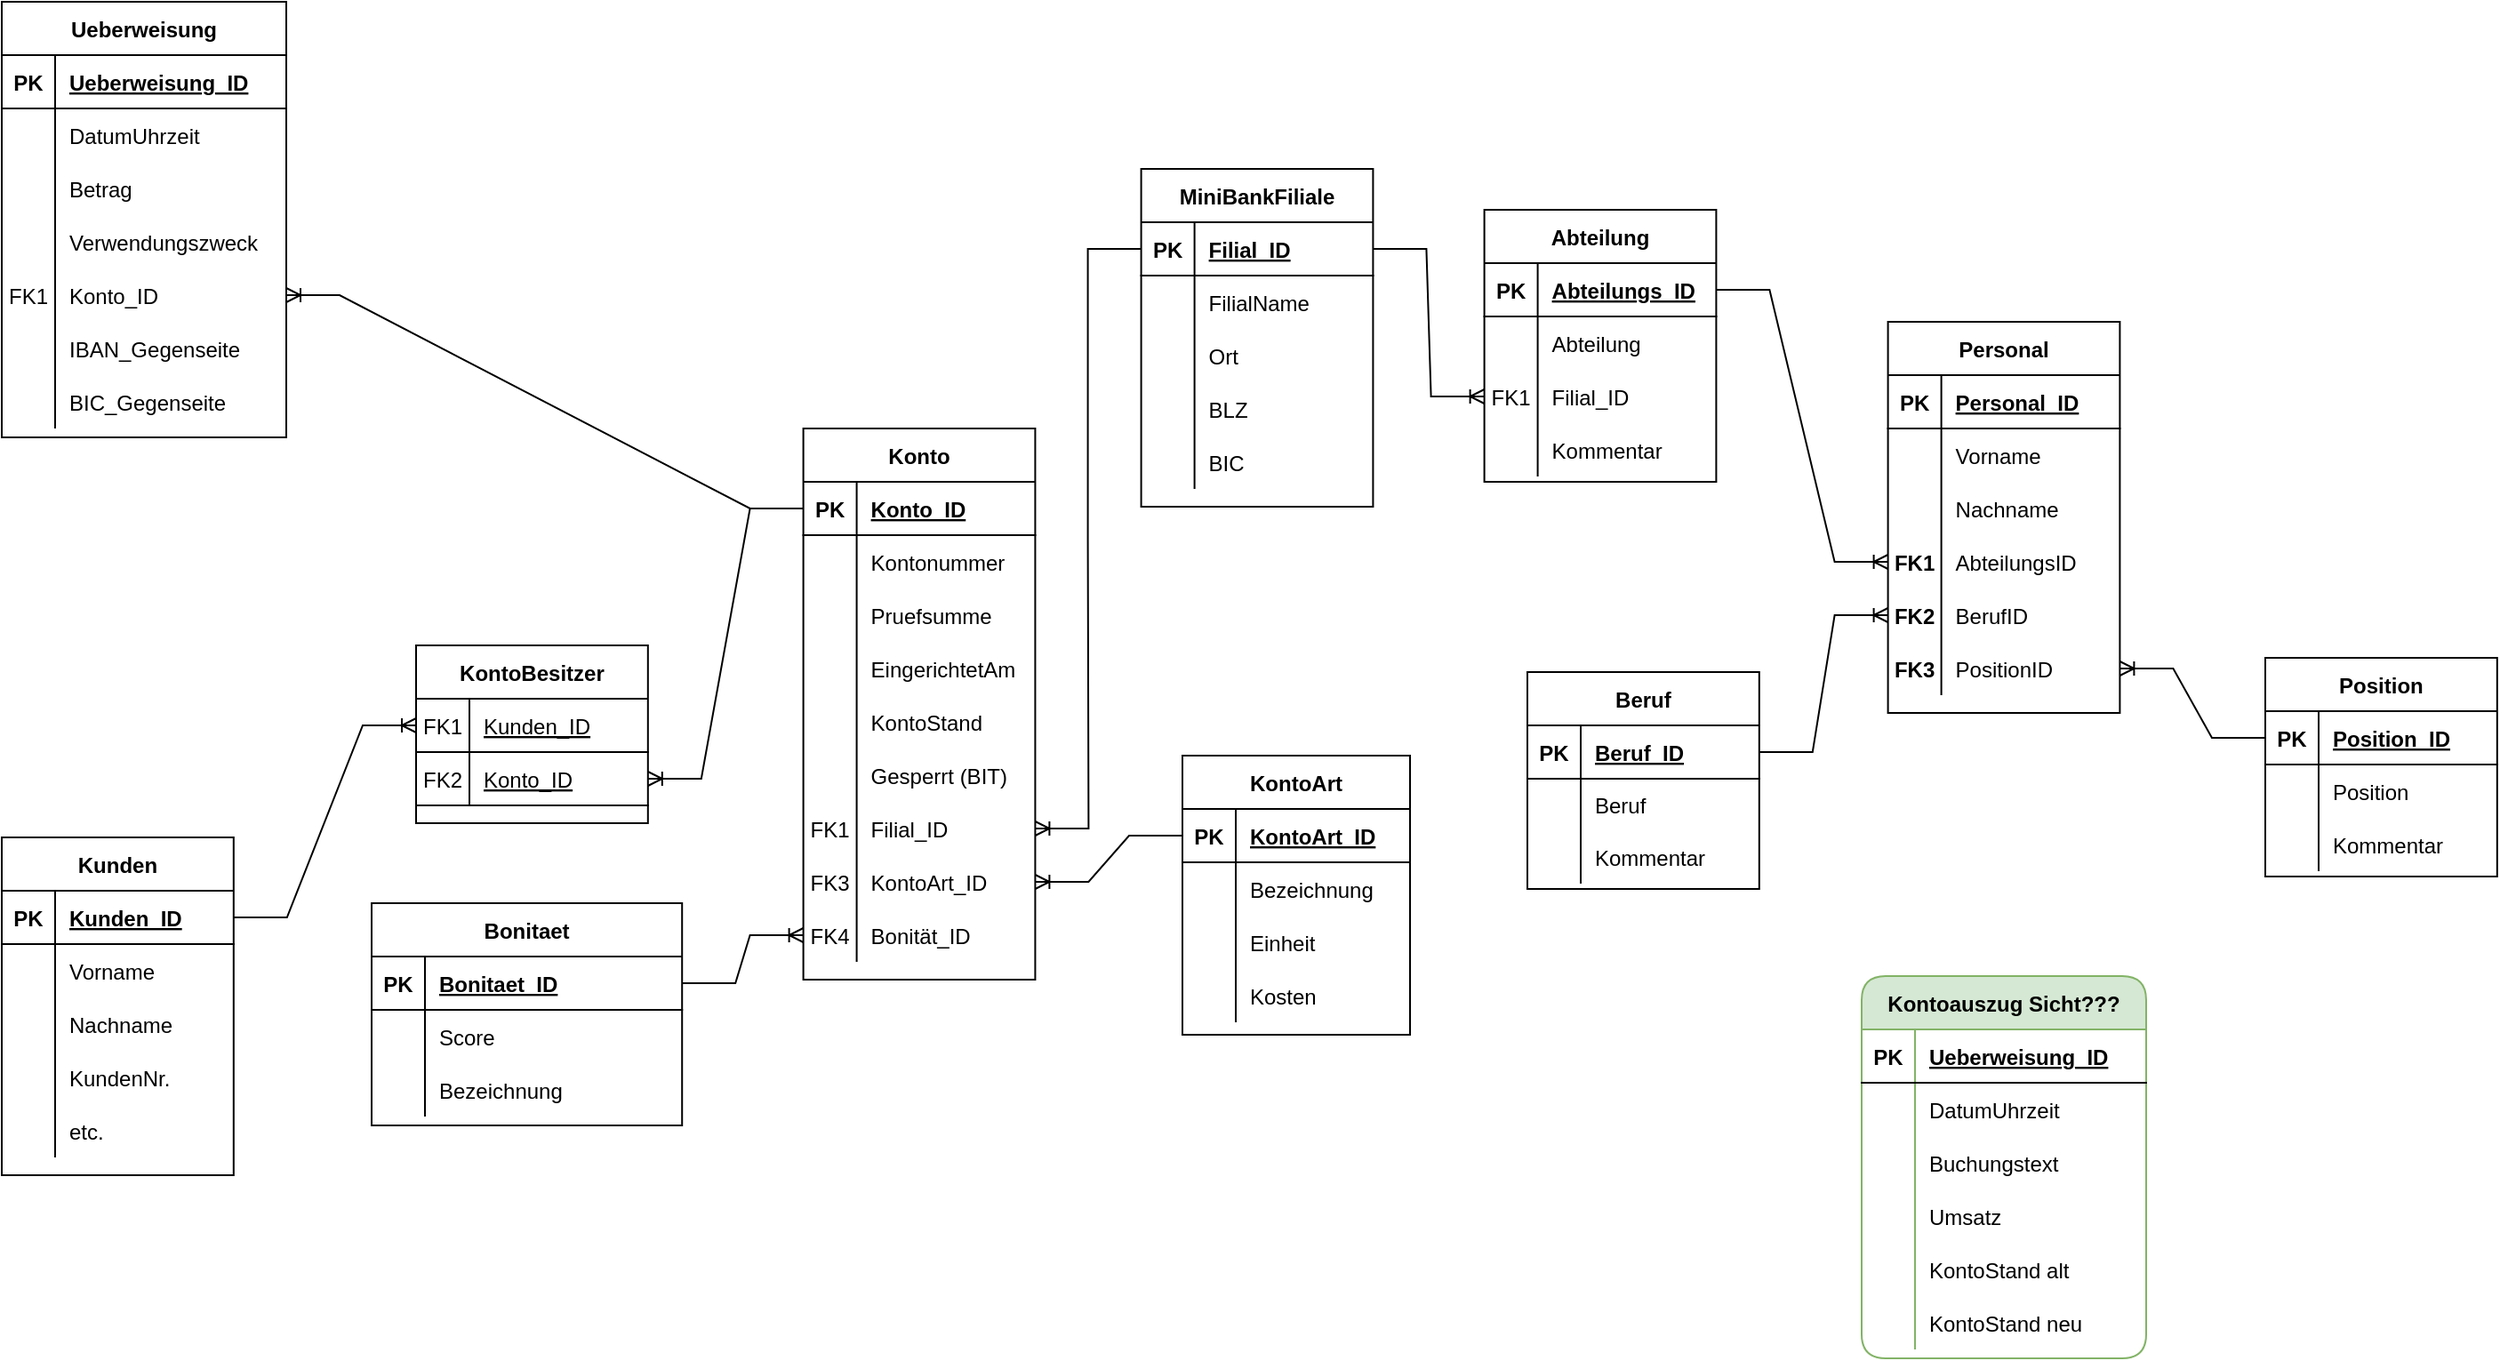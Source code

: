 <mxfile version="20.2.7" type="device"><diagram id="pMFjo7L2ZKkzLn72D7JJ" name="Seite-1"><mxGraphModel dx="1422" dy="872" grid="0" gridSize="10" guides="1" tooltips="1" connect="1" arrows="1" fold="1" page="1" pageScale="1" pageWidth="1654" pageHeight="1169" math="0" shadow="0"><root><mxCell id="0"/><mxCell id="1" parent="0"/><mxCell id="dFlG5qGu6deLvfzYreRb-16" value="Personal" style="shape=table;startSize=30;container=1;collapsible=1;childLayout=tableLayout;fixedRows=1;rowLines=0;fontStyle=1;align=center;resizeLast=1;" parent="1" vertex="1"><mxGeometry x="1084.8" y="201" width="130.405" height="220" as="geometry"/></mxCell><mxCell id="dFlG5qGu6deLvfzYreRb-17" value="" style="shape=tableRow;horizontal=0;startSize=0;swimlaneHead=0;swimlaneBody=0;fillColor=none;collapsible=0;dropTarget=0;points=[[0,0.5],[1,0.5]];portConstraint=eastwest;top=0;left=0;right=0;bottom=1;" parent="dFlG5qGu6deLvfzYreRb-16" vertex="1"><mxGeometry y="30" width="130.405" height="30" as="geometry"/></mxCell><mxCell id="dFlG5qGu6deLvfzYreRb-18" value="PK" style="shape=partialRectangle;connectable=0;fillColor=none;top=0;left=0;bottom=0;right=0;fontStyle=1;overflow=hidden;" parent="dFlG5qGu6deLvfzYreRb-17" vertex="1"><mxGeometry width="30" height="30" as="geometry"><mxRectangle width="30" height="30" as="alternateBounds"/></mxGeometry></mxCell><mxCell id="dFlG5qGu6deLvfzYreRb-19" value="Personal_ID" style="shape=partialRectangle;connectable=0;fillColor=none;top=0;left=0;bottom=0;right=0;align=left;spacingLeft=6;fontStyle=5;overflow=hidden;" parent="dFlG5qGu6deLvfzYreRb-17" vertex="1"><mxGeometry x="30" width="100.405" height="30" as="geometry"><mxRectangle width="100.405" height="30" as="alternateBounds"/></mxGeometry></mxCell><mxCell id="dFlG5qGu6deLvfzYreRb-20" value="" style="shape=tableRow;horizontal=0;startSize=0;swimlaneHead=0;swimlaneBody=0;fillColor=none;collapsible=0;dropTarget=0;points=[[0,0.5],[1,0.5]];portConstraint=eastwest;top=0;left=0;right=0;bottom=0;" parent="dFlG5qGu6deLvfzYreRb-16" vertex="1"><mxGeometry y="60" width="130.405" height="30" as="geometry"/></mxCell><mxCell id="dFlG5qGu6deLvfzYreRb-21" value="" style="shape=partialRectangle;connectable=0;fillColor=none;top=0;left=0;bottom=0;right=0;editable=1;overflow=hidden;" parent="dFlG5qGu6deLvfzYreRb-20" vertex="1"><mxGeometry width="30" height="30" as="geometry"><mxRectangle width="30" height="30" as="alternateBounds"/></mxGeometry></mxCell><mxCell id="dFlG5qGu6deLvfzYreRb-22" value="Vorname" style="shape=partialRectangle;connectable=0;fillColor=none;top=0;left=0;bottom=0;right=0;align=left;spacingLeft=6;overflow=hidden;" parent="dFlG5qGu6deLvfzYreRb-20" vertex="1"><mxGeometry x="30" width="100.405" height="30" as="geometry"><mxRectangle width="100.405" height="30" as="alternateBounds"/></mxGeometry></mxCell><mxCell id="dFlG5qGu6deLvfzYreRb-23" value="" style="shape=tableRow;horizontal=0;startSize=0;swimlaneHead=0;swimlaneBody=0;fillColor=none;collapsible=0;dropTarget=0;points=[[0,0.5],[1,0.5]];portConstraint=eastwest;top=0;left=0;right=0;bottom=0;" parent="dFlG5qGu6deLvfzYreRb-16" vertex="1"><mxGeometry y="90" width="130.405" height="30" as="geometry"/></mxCell><mxCell id="dFlG5qGu6deLvfzYreRb-24" value="" style="shape=partialRectangle;connectable=0;fillColor=none;top=0;left=0;bottom=0;right=0;editable=1;overflow=hidden;" parent="dFlG5qGu6deLvfzYreRb-23" vertex="1"><mxGeometry width="30" height="30" as="geometry"><mxRectangle width="30" height="30" as="alternateBounds"/></mxGeometry></mxCell><mxCell id="dFlG5qGu6deLvfzYreRb-25" value="Nachname" style="shape=partialRectangle;connectable=0;fillColor=none;top=0;left=0;bottom=0;right=0;align=left;spacingLeft=6;overflow=hidden;" parent="dFlG5qGu6deLvfzYreRb-23" vertex="1"><mxGeometry x="30" width="100.405" height="30" as="geometry"><mxRectangle width="100.405" height="30" as="alternateBounds"/></mxGeometry></mxCell><mxCell id="dFlG5qGu6deLvfzYreRb-26" value="" style="shape=tableRow;horizontal=0;startSize=0;swimlaneHead=0;swimlaneBody=0;fillColor=none;collapsible=0;dropTarget=0;points=[[0,0.5],[1,0.5]];portConstraint=eastwest;top=0;left=0;right=0;bottom=0;" parent="dFlG5qGu6deLvfzYreRb-16" vertex="1"><mxGeometry y="120" width="130.405" height="30" as="geometry"/></mxCell><mxCell id="dFlG5qGu6deLvfzYreRb-27" value="FK1" style="shape=partialRectangle;connectable=0;fillColor=none;top=0;left=0;bottom=0;right=0;editable=1;overflow=hidden;fontStyle=1" parent="dFlG5qGu6deLvfzYreRb-26" vertex="1"><mxGeometry width="30" height="30" as="geometry"><mxRectangle width="30" height="30" as="alternateBounds"/></mxGeometry></mxCell><mxCell id="dFlG5qGu6deLvfzYreRb-28" value="AbteilungsID" style="shape=partialRectangle;connectable=0;fillColor=none;top=0;left=0;bottom=0;right=0;align=left;spacingLeft=6;overflow=hidden;fontStyle=0" parent="dFlG5qGu6deLvfzYreRb-26" vertex="1"><mxGeometry x="30" width="100.405" height="30" as="geometry"><mxRectangle width="100.405" height="30" as="alternateBounds"/></mxGeometry></mxCell><mxCell id="HMp89QLmohQ_4mri2ahc-3" value="" style="shape=tableRow;horizontal=0;startSize=0;swimlaneHead=0;swimlaneBody=0;fillColor=none;collapsible=0;dropTarget=0;points=[[0,0.5],[1,0.5]];portConstraint=eastwest;top=0;left=0;right=0;bottom=0;" parent="dFlG5qGu6deLvfzYreRb-16" vertex="1"><mxGeometry y="150" width="130.405" height="30" as="geometry"/></mxCell><mxCell id="HMp89QLmohQ_4mri2ahc-4" value="FK2" style="shape=partialRectangle;connectable=0;fillColor=none;top=0;left=0;bottom=0;right=0;editable=1;overflow=hidden;fontStyle=1" parent="HMp89QLmohQ_4mri2ahc-3" vertex="1"><mxGeometry width="30" height="30" as="geometry"><mxRectangle width="30" height="30" as="alternateBounds"/></mxGeometry></mxCell><mxCell id="HMp89QLmohQ_4mri2ahc-5" value="BerufID" style="shape=partialRectangle;connectable=0;fillColor=none;top=0;left=0;bottom=0;right=0;align=left;spacingLeft=6;overflow=hidden;fontStyle=0" parent="HMp89QLmohQ_4mri2ahc-3" vertex="1"><mxGeometry x="30" width="100.405" height="30" as="geometry"><mxRectangle width="100.405" height="30" as="alternateBounds"/></mxGeometry></mxCell><mxCell id="HMp89QLmohQ_4mri2ahc-6" value="" style="shape=tableRow;horizontal=0;startSize=0;swimlaneHead=0;swimlaneBody=0;fillColor=none;collapsible=0;dropTarget=0;points=[[0,0.5],[1,0.5]];portConstraint=eastwest;top=0;left=0;right=0;bottom=0;" parent="dFlG5qGu6deLvfzYreRb-16" vertex="1"><mxGeometry y="180" width="130.405" height="30" as="geometry"/></mxCell><mxCell id="HMp89QLmohQ_4mri2ahc-7" value="FK3" style="shape=partialRectangle;connectable=0;fillColor=none;top=0;left=0;bottom=0;right=0;editable=1;overflow=hidden;fontStyle=1" parent="HMp89QLmohQ_4mri2ahc-6" vertex="1"><mxGeometry width="30" height="30" as="geometry"><mxRectangle width="30" height="30" as="alternateBounds"/></mxGeometry></mxCell><mxCell id="HMp89QLmohQ_4mri2ahc-8" value="PositionID" style="shape=partialRectangle;connectable=0;fillColor=none;top=0;left=0;bottom=0;right=0;align=left;spacingLeft=6;overflow=hidden;fontStyle=0" parent="HMp89QLmohQ_4mri2ahc-6" vertex="1"><mxGeometry x="30" width="100.405" height="30" as="geometry"><mxRectangle width="100.405" height="30" as="alternateBounds"/></mxGeometry></mxCell><mxCell id="HMp89QLmohQ_4mri2ahc-9" value="Abteilung" style="shape=table;startSize=30;container=1;collapsible=1;childLayout=tableLayout;fixedRows=1;rowLines=0;fontStyle=1;align=center;resizeLast=1;" parent="1" vertex="1"><mxGeometry x="857.8" y="138" width="130.4" height="153" as="geometry"/></mxCell><mxCell id="HMp89QLmohQ_4mri2ahc-10" value="" style="shape=tableRow;horizontal=0;startSize=0;swimlaneHead=0;swimlaneBody=0;fillColor=none;collapsible=0;dropTarget=0;points=[[0,0.5],[1,0.5]];portConstraint=eastwest;top=0;left=0;right=0;bottom=1;" parent="HMp89QLmohQ_4mri2ahc-9" vertex="1"><mxGeometry y="30" width="130.4" height="30" as="geometry"/></mxCell><mxCell id="HMp89QLmohQ_4mri2ahc-11" value="PK" style="shape=partialRectangle;connectable=0;fillColor=none;top=0;left=0;bottom=0;right=0;fontStyle=1;overflow=hidden;" parent="HMp89QLmohQ_4mri2ahc-10" vertex="1"><mxGeometry width="30" height="30" as="geometry"><mxRectangle width="30" height="30" as="alternateBounds"/></mxGeometry></mxCell><mxCell id="HMp89QLmohQ_4mri2ahc-12" value="Abteilungs_ID" style="shape=partialRectangle;connectable=0;fillColor=none;top=0;left=0;bottom=0;right=0;align=left;spacingLeft=6;fontStyle=5;overflow=hidden;" parent="HMp89QLmohQ_4mri2ahc-10" vertex="1"><mxGeometry x="30" width="100.4" height="30" as="geometry"><mxRectangle width="100.4" height="30" as="alternateBounds"/></mxGeometry></mxCell><mxCell id="HMp89QLmohQ_4mri2ahc-13" value="" style="shape=tableRow;horizontal=0;startSize=0;swimlaneHead=0;swimlaneBody=0;fillColor=none;collapsible=0;dropTarget=0;points=[[0,0.5],[1,0.5]];portConstraint=eastwest;top=0;left=0;right=0;bottom=0;" parent="HMp89QLmohQ_4mri2ahc-9" vertex="1"><mxGeometry y="60" width="130.4" height="30" as="geometry"/></mxCell><mxCell id="HMp89QLmohQ_4mri2ahc-14" value="" style="shape=partialRectangle;connectable=0;fillColor=none;top=0;left=0;bottom=0;right=0;editable=1;overflow=hidden;" parent="HMp89QLmohQ_4mri2ahc-13" vertex="1"><mxGeometry width="30" height="30" as="geometry"><mxRectangle width="30" height="30" as="alternateBounds"/></mxGeometry></mxCell><mxCell id="HMp89QLmohQ_4mri2ahc-15" value="Abteilung" style="shape=partialRectangle;connectable=0;fillColor=none;top=0;left=0;bottom=0;right=0;align=left;spacingLeft=6;overflow=hidden;" parent="HMp89QLmohQ_4mri2ahc-13" vertex="1"><mxGeometry x="30" width="100.4" height="30" as="geometry"><mxRectangle width="100.4" height="30" as="alternateBounds"/></mxGeometry></mxCell><mxCell id="eiwXFYnOF-azAcfKTh1u-1" value="" style="shape=tableRow;horizontal=0;startSize=0;swimlaneHead=0;swimlaneBody=0;fillColor=none;collapsible=0;dropTarget=0;points=[[0,0.5],[1,0.5]];portConstraint=eastwest;top=0;left=0;right=0;bottom=0;" parent="HMp89QLmohQ_4mri2ahc-9" vertex="1"><mxGeometry y="90" width="130.4" height="30" as="geometry"/></mxCell><mxCell id="eiwXFYnOF-azAcfKTh1u-2" value="FK1" style="shape=partialRectangle;connectable=0;fillColor=none;top=0;left=0;bottom=0;right=0;editable=1;overflow=hidden;" parent="eiwXFYnOF-azAcfKTh1u-1" vertex="1"><mxGeometry width="30" height="30" as="geometry"><mxRectangle width="30" height="30" as="alternateBounds"/></mxGeometry></mxCell><mxCell id="eiwXFYnOF-azAcfKTh1u-3" value="Filial_ID" style="shape=partialRectangle;connectable=0;fillColor=none;top=0;left=0;bottom=0;right=0;align=left;spacingLeft=6;overflow=hidden;" parent="eiwXFYnOF-azAcfKTh1u-1" vertex="1"><mxGeometry x="30" width="100.4" height="30" as="geometry"><mxRectangle width="100.4" height="30" as="alternateBounds"/></mxGeometry></mxCell><mxCell id="HMp89QLmohQ_4mri2ahc-16" value="" style="shape=tableRow;horizontal=0;startSize=0;swimlaneHead=0;swimlaneBody=0;fillColor=none;collapsible=0;dropTarget=0;points=[[0,0.5],[1,0.5]];portConstraint=eastwest;top=0;left=0;right=0;bottom=0;" parent="HMp89QLmohQ_4mri2ahc-9" vertex="1"><mxGeometry y="120" width="130.4" height="30" as="geometry"/></mxCell><mxCell id="HMp89QLmohQ_4mri2ahc-17" value="" style="shape=partialRectangle;connectable=0;fillColor=none;top=0;left=0;bottom=0;right=0;editable=1;overflow=hidden;" parent="HMp89QLmohQ_4mri2ahc-16" vertex="1"><mxGeometry width="30" height="30" as="geometry"><mxRectangle width="30" height="30" as="alternateBounds"/></mxGeometry></mxCell><mxCell id="HMp89QLmohQ_4mri2ahc-18" value="Kommentar" style="shape=partialRectangle;connectable=0;fillColor=none;top=0;left=0;bottom=0;right=0;align=left;spacingLeft=6;overflow=hidden;" parent="HMp89QLmohQ_4mri2ahc-16" vertex="1"><mxGeometry x="30" width="100.4" height="30" as="geometry"><mxRectangle width="100.4" height="30" as="alternateBounds"/></mxGeometry></mxCell><mxCell id="HMp89QLmohQ_4mri2ahc-35" value="" style="edgeStyle=entityRelationEdgeStyle;fontSize=12;html=1;endArrow=ERoneToMany;rounded=0;" parent="1" source="HMp89QLmohQ_4mri2ahc-10" target="dFlG5qGu6deLvfzYreRb-26" edge="1"><mxGeometry width="100" height="100" relative="1" as="geometry"><mxPoint x="1019" y="140" as="sourcePoint"/><mxPoint x="1150" y="31" as="targetPoint"/></mxGeometry></mxCell><mxCell id="HMp89QLmohQ_4mri2ahc-36" value="Kunden" style="shape=table;startSize=30;container=1;collapsible=1;childLayout=tableLayout;fixedRows=1;rowLines=0;fontStyle=1;align=center;resizeLast=1;" parent="1" vertex="1"><mxGeometry x="24" y="491" width="130.405" height="190" as="geometry"/></mxCell><mxCell id="HMp89QLmohQ_4mri2ahc-37" value="" style="shape=tableRow;horizontal=0;startSize=0;swimlaneHead=0;swimlaneBody=0;fillColor=none;collapsible=0;dropTarget=0;points=[[0,0.5],[1,0.5]];portConstraint=eastwest;top=0;left=0;right=0;bottom=1;" parent="HMp89QLmohQ_4mri2ahc-36" vertex="1"><mxGeometry y="30" width="130.405" height="30" as="geometry"/></mxCell><mxCell id="HMp89QLmohQ_4mri2ahc-38" value="PK" style="shape=partialRectangle;connectable=0;fillColor=none;top=0;left=0;bottom=0;right=0;fontStyle=1;overflow=hidden;" parent="HMp89QLmohQ_4mri2ahc-37" vertex="1"><mxGeometry width="30" height="30" as="geometry"><mxRectangle width="30" height="30" as="alternateBounds"/></mxGeometry></mxCell><mxCell id="HMp89QLmohQ_4mri2ahc-39" value="Kunden_ID" style="shape=partialRectangle;connectable=0;fillColor=none;top=0;left=0;bottom=0;right=0;align=left;spacingLeft=6;fontStyle=5;overflow=hidden;" parent="HMp89QLmohQ_4mri2ahc-37" vertex="1"><mxGeometry x="30" width="100.405" height="30" as="geometry"><mxRectangle width="100.405" height="30" as="alternateBounds"/></mxGeometry></mxCell><mxCell id="HMp89QLmohQ_4mri2ahc-40" value="" style="shape=tableRow;horizontal=0;startSize=0;swimlaneHead=0;swimlaneBody=0;fillColor=none;collapsible=0;dropTarget=0;points=[[0,0.5],[1,0.5]];portConstraint=eastwest;top=0;left=0;right=0;bottom=0;" parent="HMp89QLmohQ_4mri2ahc-36" vertex="1"><mxGeometry y="60" width="130.405" height="30" as="geometry"/></mxCell><mxCell id="HMp89QLmohQ_4mri2ahc-41" value="" style="shape=partialRectangle;connectable=0;fillColor=none;top=0;left=0;bottom=0;right=0;editable=1;overflow=hidden;" parent="HMp89QLmohQ_4mri2ahc-40" vertex="1"><mxGeometry width="30" height="30" as="geometry"><mxRectangle width="30" height="30" as="alternateBounds"/></mxGeometry></mxCell><mxCell id="HMp89QLmohQ_4mri2ahc-42" value="Vorname" style="shape=partialRectangle;connectable=0;fillColor=none;top=0;left=0;bottom=0;right=0;align=left;spacingLeft=6;overflow=hidden;" parent="HMp89QLmohQ_4mri2ahc-40" vertex="1"><mxGeometry x="30" width="100.405" height="30" as="geometry"><mxRectangle width="100.405" height="30" as="alternateBounds"/></mxGeometry></mxCell><mxCell id="HMp89QLmohQ_4mri2ahc-43" value="" style="shape=tableRow;horizontal=0;startSize=0;swimlaneHead=0;swimlaneBody=0;fillColor=none;collapsible=0;dropTarget=0;points=[[0,0.5],[1,0.5]];portConstraint=eastwest;top=0;left=0;right=0;bottom=0;" parent="HMp89QLmohQ_4mri2ahc-36" vertex="1"><mxGeometry y="90" width="130.405" height="30" as="geometry"/></mxCell><mxCell id="HMp89QLmohQ_4mri2ahc-44" value="" style="shape=partialRectangle;connectable=0;fillColor=none;top=0;left=0;bottom=0;right=0;editable=1;overflow=hidden;" parent="HMp89QLmohQ_4mri2ahc-43" vertex="1"><mxGeometry width="30" height="30" as="geometry"><mxRectangle width="30" height="30" as="alternateBounds"/></mxGeometry></mxCell><mxCell id="HMp89QLmohQ_4mri2ahc-45" value="Nachname" style="shape=partialRectangle;connectable=0;fillColor=none;top=0;left=0;bottom=0;right=0;align=left;spacingLeft=6;overflow=hidden;" parent="HMp89QLmohQ_4mri2ahc-43" vertex="1"><mxGeometry x="30" width="100.405" height="30" as="geometry"><mxRectangle width="100.405" height="30" as="alternateBounds"/></mxGeometry></mxCell><mxCell id="96C1tevpwkt46K-oKJAS-1" value="" style="shape=tableRow;horizontal=0;startSize=0;swimlaneHead=0;swimlaneBody=0;fillColor=none;collapsible=0;dropTarget=0;points=[[0,0.5],[1,0.5]];portConstraint=eastwest;top=0;left=0;right=0;bottom=0;" parent="HMp89QLmohQ_4mri2ahc-36" vertex="1"><mxGeometry y="120" width="130.405" height="30" as="geometry"/></mxCell><mxCell id="96C1tevpwkt46K-oKJAS-2" value="" style="shape=partialRectangle;connectable=0;fillColor=none;top=0;left=0;bottom=0;right=0;editable=1;overflow=hidden;" parent="96C1tevpwkt46K-oKJAS-1" vertex="1"><mxGeometry width="30" height="30" as="geometry"><mxRectangle width="30" height="30" as="alternateBounds"/></mxGeometry></mxCell><mxCell id="96C1tevpwkt46K-oKJAS-3" value="KundenNr." style="shape=partialRectangle;connectable=0;fillColor=none;top=0;left=0;bottom=0;right=0;align=left;spacingLeft=6;overflow=hidden;" parent="96C1tevpwkt46K-oKJAS-1" vertex="1"><mxGeometry x="30" width="100.405" height="30" as="geometry"><mxRectangle width="100.405" height="30" as="alternateBounds"/></mxGeometry></mxCell><mxCell id="03CId7DSlMVoW9uaUJv1-9" value="" style="shape=tableRow;horizontal=0;startSize=0;swimlaneHead=0;swimlaneBody=0;fillColor=none;collapsible=0;dropTarget=0;points=[[0,0.5],[1,0.5]];portConstraint=eastwest;top=0;left=0;right=0;bottom=0;" parent="HMp89QLmohQ_4mri2ahc-36" vertex="1"><mxGeometry y="150" width="130.405" height="30" as="geometry"/></mxCell><mxCell id="03CId7DSlMVoW9uaUJv1-10" value="" style="shape=partialRectangle;connectable=0;fillColor=none;top=0;left=0;bottom=0;right=0;editable=1;overflow=hidden;" parent="03CId7DSlMVoW9uaUJv1-9" vertex="1"><mxGeometry width="30" height="30" as="geometry"><mxRectangle width="30" height="30" as="alternateBounds"/></mxGeometry></mxCell><mxCell id="03CId7DSlMVoW9uaUJv1-11" value="etc." style="shape=partialRectangle;connectable=0;fillColor=none;top=0;left=0;bottom=0;right=0;align=left;spacingLeft=6;overflow=hidden;" parent="03CId7DSlMVoW9uaUJv1-9" vertex="1"><mxGeometry x="30" width="100.405" height="30" as="geometry"><mxRectangle width="100.405" height="30" as="alternateBounds"/></mxGeometry></mxCell><mxCell id="HMp89QLmohQ_4mri2ahc-55" value="Konto" style="shape=table;startSize=30;container=1;collapsible=1;childLayout=tableLayout;fixedRows=1;rowLines=0;fontStyle=1;align=center;resizeLast=1;" parent="1" vertex="1"><mxGeometry x="474.8" y="261" width="130.405" height="310" as="geometry"/></mxCell><mxCell id="HMp89QLmohQ_4mri2ahc-56" value="" style="shape=tableRow;horizontal=0;startSize=0;swimlaneHead=0;swimlaneBody=0;fillColor=none;collapsible=0;dropTarget=0;points=[[0,0.5],[1,0.5]];portConstraint=eastwest;top=0;left=0;right=0;bottom=1;" parent="HMp89QLmohQ_4mri2ahc-55" vertex="1"><mxGeometry y="30" width="130.405" height="30" as="geometry"/></mxCell><mxCell id="HMp89QLmohQ_4mri2ahc-57" value="PK" style="shape=partialRectangle;connectable=0;fillColor=none;top=0;left=0;bottom=0;right=0;fontStyle=1;overflow=hidden;" parent="HMp89QLmohQ_4mri2ahc-56" vertex="1"><mxGeometry width="30" height="30" as="geometry"><mxRectangle width="30" height="30" as="alternateBounds"/></mxGeometry></mxCell><mxCell id="HMp89QLmohQ_4mri2ahc-58" value="Konto_ID" style="shape=partialRectangle;connectable=0;fillColor=none;top=0;left=0;bottom=0;right=0;align=left;spacingLeft=6;fontStyle=5;overflow=hidden;" parent="HMp89QLmohQ_4mri2ahc-56" vertex="1"><mxGeometry x="30" width="100.405" height="30" as="geometry"><mxRectangle width="100.405" height="30" as="alternateBounds"/></mxGeometry></mxCell><mxCell id="HMp89QLmohQ_4mri2ahc-59" value="" style="shape=tableRow;horizontal=0;startSize=0;swimlaneHead=0;swimlaneBody=0;fillColor=none;collapsible=0;dropTarget=0;points=[[0,0.5],[1,0.5]];portConstraint=eastwest;top=0;left=0;right=0;bottom=0;" parent="HMp89QLmohQ_4mri2ahc-55" vertex="1"><mxGeometry y="60" width="130.405" height="30" as="geometry"/></mxCell><mxCell id="HMp89QLmohQ_4mri2ahc-60" value="" style="shape=partialRectangle;connectable=0;fillColor=none;top=0;left=0;bottom=0;right=0;editable=1;overflow=hidden;" parent="HMp89QLmohQ_4mri2ahc-59" vertex="1"><mxGeometry width="30" height="30" as="geometry"><mxRectangle width="30" height="30" as="alternateBounds"/></mxGeometry></mxCell><mxCell id="HMp89QLmohQ_4mri2ahc-61" value="Kontonummer" style="shape=partialRectangle;connectable=0;fillColor=none;top=0;left=0;bottom=0;right=0;align=left;spacingLeft=6;overflow=hidden;" parent="HMp89QLmohQ_4mri2ahc-59" vertex="1"><mxGeometry x="30" width="100.405" height="30" as="geometry"><mxRectangle width="100.405" height="30" as="alternateBounds"/></mxGeometry></mxCell><mxCell id="U5FVwnkixnYzwyQwSlVa-1" value="" style="shape=tableRow;horizontal=0;startSize=0;swimlaneHead=0;swimlaneBody=0;fillColor=none;collapsible=0;dropTarget=0;points=[[0,0.5],[1,0.5]];portConstraint=eastwest;top=0;left=0;right=0;bottom=0;" vertex="1" parent="HMp89QLmohQ_4mri2ahc-55"><mxGeometry y="90" width="130.405" height="30" as="geometry"/></mxCell><mxCell id="U5FVwnkixnYzwyQwSlVa-2" value="" style="shape=partialRectangle;connectable=0;fillColor=none;top=0;left=0;bottom=0;right=0;editable=1;overflow=hidden;" vertex="1" parent="U5FVwnkixnYzwyQwSlVa-1"><mxGeometry width="30" height="30" as="geometry"><mxRectangle width="30" height="30" as="alternateBounds"/></mxGeometry></mxCell><mxCell id="U5FVwnkixnYzwyQwSlVa-3" value="Pruefsumme" style="shape=partialRectangle;connectable=0;fillColor=none;top=0;left=0;bottom=0;right=0;align=left;spacingLeft=6;overflow=hidden;" vertex="1" parent="U5FVwnkixnYzwyQwSlVa-1"><mxGeometry x="30" width="100.405" height="30" as="geometry"><mxRectangle width="100.405" height="30" as="alternateBounds"/></mxGeometry></mxCell><mxCell id="HMp89QLmohQ_4mri2ahc-86" value="" style="shape=tableRow;horizontal=0;startSize=0;swimlaneHead=0;swimlaneBody=0;fillColor=none;collapsible=0;dropTarget=0;points=[[0,0.5],[1,0.5]];portConstraint=eastwest;top=0;left=0;right=0;bottom=0;" parent="HMp89QLmohQ_4mri2ahc-55" vertex="1"><mxGeometry y="120" width="130.405" height="30" as="geometry"/></mxCell><mxCell id="HMp89QLmohQ_4mri2ahc-87" value="" style="shape=partialRectangle;connectable=0;fillColor=none;top=0;left=0;bottom=0;right=0;editable=1;overflow=hidden;" parent="HMp89QLmohQ_4mri2ahc-86" vertex="1"><mxGeometry width="30" height="30" as="geometry"><mxRectangle width="30" height="30" as="alternateBounds"/></mxGeometry></mxCell><mxCell id="HMp89QLmohQ_4mri2ahc-88" value="EingerichtetAm" style="shape=partialRectangle;connectable=0;fillColor=none;top=0;left=0;bottom=0;right=0;align=left;spacingLeft=6;overflow=hidden;" parent="HMp89QLmohQ_4mri2ahc-86" vertex="1"><mxGeometry x="30" width="100.405" height="30" as="geometry"><mxRectangle width="100.405" height="30" as="alternateBounds"/></mxGeometry></mxCell><mxCell id="HMp89QLmohQ_4mri2ahc-68" value="" style="shape=tableRow;horizontal=0;startSize=0;swimlaneHead=0;swimlaneBody=0;fillColor=none;collapsible=0;dropTarget=0;points=[[0,0.5],[1,0.5]];portConstraint=eastwest;top=0;left=0;right=0;bottom=0;" parent="HMp89QLmohQ_4mri2ahc-55" vertex="1"><mxGeometry y="150" width="130.405" height="30" as="geometry"/></mxCell><mxCell id="HMp89QLmohQ_4mri2ahc-69" value="" style="shape=partialRectangle;connectable=0;fillColor=none;top=0;left=0;bottom=0;right=0;editable=1;overflow=hidden;" parent="HMp89QLmohQ_4mri2ahc-68" vertex="1"><mxGeometry width="30" height="30" as="geometry"><mxRectangle width="30" height="30" as="alternateBounds"/></mxGeometry></mxCell><mxCell id="HMp89QLmohQ_4mri2ahc-70" value="KontoStand" style="shape=partialRectangle;connectable=0;fillColor=none;top=0;left=0;bottom=0;right=0;align=left;spacingLeft=6;overflow=hidden;" parent="HMp89QLmohQ_4mri2ahc-68" vertex="1"><mxGeometry x="30" width="100.405" height="30" as="geometry"><mxRectangle width="100.405" height="30" as="alternateBounds"/></mxGeometry></mxCell><mxCell id="03CId7DSlMVoW9uaUJv1-30" value="" style="shape=tableRow;horizontal=0;startSize=0;swimlaneHead=0;swimlaneBody=0;fillColor=none;collapsible=0;dropTarget=0;points=[[0,0.5],[1,0.5]];portConstraint=eastwest;top=0;left=0;right=0;bottom=0;" parent="HMp89QLmohQ_4mri2ahc-55" vertex="1"><mxGeometry y="180" width="130.405" height="30" as="geometry"/></mxCell><mxCell id="03CId7DSlMVoW9uaUJv1-31" value="" style="shape=partialRectangle;connectable=0;fillColor=none;top=0;left=0;bottom=0;right=0;editable=1;overflow=hidden;" parent="03CId7DSlMVoW9uaUJv1-30" vertex="1"><mxGeometry width="30" height="30" as="geometry"><mxRectangle width="30" height="30" as="alternateBounds"/></mxGeometry></mxCell><mxCell id="03CId7DSlMVoW9uaUJv1-32" value="Gesperrt (BIT)" style="shape=partialRectangle;connectable=0;fillColor=none;top=0;left=0;bottom=0;right=0;align=left;spacingLeft=6;overflow=hidden;" parent="03CId7DSlMVoW9uaUJv1-30" vertex="1"><mxGeometry x="30" width="100.405" height="30" as="geometry"><mxRectangle width="100.405" height="30" as="alternateBounds"/></mxGeometry></mxCell><mxCell id="HMp89QLmohQ_4mri2ahc-62" value="" style="shape=tableRow;horizontal=0;startSize=0;swimlaneHead=0;swimlaneBody=0;fillColor=none;collapsible=0;dropTarget=0;points=[[0,0.5],[1,0.5]];portConstraint=eastwest;top=0;left=0;right=0;bottom=0;" parent="HMp89QLmohQ_4mri2ahc-55" vertex="1"><mxGeometry y="210" width="130.405" height="30" as="geometry"/></mxCell><mxCell id="HMp89QLmohQ_4mri2ahc-63" value="FK1" style="shape=partialRectangle;connectable=0;fillColor=none;top=0;left=0;bottom=0;right=0;editable=1;overflow=hidden;" parent="HMp89QLmohQ_4mri2ahc-62" vertex="1"><mxGeometry width="30" height="30" as="geometry"><mxRectangle width="30" height="30" as="alternateBounds"/></mxGeometry></mxCell><mxCell id="HMp89QLmohQ_4mri2ahc-64" value="Filial_ID" style="shape=partialRectangle;connectable=0;fillColor=none;top=0;left=0;bottom=0;right=0;align=left;spacingLeft=6;overflow=hidden;" parent="HMp89QLmohQ_4mri2ahc-62" vertex="1"><mxGeometry x="30" width="100.405" height="30" as="geometry"><mxRectangle width="100.405" height="30" as="alternateBounds"/></mxGeometry></mxCell><mxCell id="HMp89QLmohQ_4mri2ahc-83" value="" style="shape=tableRow;horizontal=0;startSize=0;swimlaneHead=0;swimlaneBody=0;fillColor=none;collapsible=0;dropTarget=0;points=[[0,0.5],[1,0.5]];portConstraint=eastwest;top=0;left=0;right=0;bottom=0;" parent="HMp89QLmohQ_4mri2ahc-55" vertex="1"><mxGeometry y="240" width="130.405" height="30" as="geometry"/></mxCell><mxCell id="HMp89QLmohQ_4mri2ahc-84" value="FK3" style="shape=partialRectangle;connectable=0;fillColor=none;top=0;left=0;bottom=0;right=0;editable=1;overflow=hidden;" parent="HMp89QLmohQ_4mri2ahc-83" vertex="1"><mxGeometry width="30" height="30" as="geometry"><mxRectangle width="30" height="30" as="alternateBounds"/></mxGeometry></mxCell><mxCell id="HMp89QLmohQ_4mri2ahc-85" value="KontoArt_ID" style="shape=partialRectangle;connectable=0;fillColor=none;top=0;left=0;bottom=0;right=0;align=left;spacingLeft=6;overflow=hidden;" parent="HMp89QLmohQ_4mri2ahc-83" vertex="1"><mxGeometry x="30" width="100.405" height="30" as="geometry"><mxRectangle width="100.405" height="30" as="alternateBounds"/></mxGeometry></mxCell><mxCell id="96C1tevpwkt46K-oKJAS-4" value="" style="shape=tableRow;horizontal=0;startSize=0;swimlaneHead=0;swimlaneBody=0;fillColor=none;collapsible=0;dropTarget=0;points=[[0,0.5],[1,0.5]];portConstraint=eastwest;top=0;left=0;right=0;bottom=0;" parent="HMp89QLmohQ_4mri2ahc-55" vertex="1"><mxGeometry y="270" width="130.405" height="30" as="geometry"/></mxCell><mxCell id="96C1tevpwkt46K-oKJAS-5" value="FK4" style="shape=partialRectangle;connectable=0;fillColor=none;top=0;left=0;bottom=0;right=0;editable=1;overflow=hidden;" parent="96C1tevpwkt46K-oKJAS-4" vertex="1"><mxGeometry width="30" height="30" as="geometry"><mxRectangle width="30" height="30" as="alternateBounds"/></mxGeometry></mxCell><mxCell id="96C1tevpwkt46K-oKJAS-6" value="Bonität_ID" style="shape=partialRectangle;connectable=0;fillColor=none;top=0;left=0;bottom=0;right=0;align=left;spacingLeft=6;overflow=hidden;" parent="96C1tevpwkt46K-oKJAS-4" vertex="1"><mxGeometry x="30" width="100.405" height="30" as="geometry"><mxRectangle width="100.405" height="30" as="alternateBounds"/></mxGeometry></mxCell><mxCell id="HMp89QLmohQ_4mri2ahc-92" value="MiniBankFiliale" style="shape=table;startSize=30;container=1;collapsible=1;childLayout=tableLayout;fixedRows=1;rowLines=0;fontStyle=1;align=center;resizeLast=1;" parent="1" vertex="1"><mxGeometry x="664.8" y="115" width="130.405" height="190" as="geometry"/></mxCell><mxCell id="HMp89QLmohQ_4mri2ahc-93" value="" style="shape=tableRow;horizontal=0;startSize=0;swimlaneHead=0;swimlaneBody=0;fillColor=none;collapsible=0;dropTarget=0;points=[[0,0.5],[1,0.5]];portConstraint=eastwest;top=0;left=0;right=0;bottom=1;" parent="HMp89QLmohQ_4mri2ahc-92" vertex="1"><mxGeometry y="30" width="130.405" height="30" as="geometry"/></mxCell><mxCell id="HMp89QLmohQ_4mri2ahc-94" value="PK" style="shape=partialRectangle;connectable=0;fillColor=none;top=0;left=0;bottom=0;right=0;fontStyle=1;overflow=hidden;" parent="HMp89QLmohQ_4mri2ahc-93" vertex="1"><mxGeometry width="30" height="30" as="geometry"><mxRectangle width="30" height="30" as="alternateBounds"/></mxGeometry></mxCell><mxCell id="HMp89QLmohQ_4mri2ahc-95" value="Filial_ID" style="shape=partialRectangle;connectable=0;fillColor=none;top=0;left=0;bottom=0;right=0;align=left;spacingLeft=6;fontStyle=5;overflow=hidden;" parent="HMp89QLmohQ_4mri2ahc-93" vertex="1"><mxGeometry x="30" width="100.405" height="30" as="geometry"><mxRectangle width="100.405" height="30" as="alternateBounds"/></mxGeometry></mxCell><mxCell id="HMp89QLmohQ_4mri2ahc-96" value="" style="shape=tableRow;horizontal=0;startSize=0;swimlaneHead=0;swimlaneBody=0;fillColor=none;collapsible=0;dropTarget=0;points=[[0,0.5],[1,0.5]];portConstraint=eastwest;top=0;left=0;right=0;bottom=0;" parent="HMp89QLmohQ_4mri2ahc-92" vertex="1"><mxGeometry y="60" width="130.405" height="30" as="geometry"/></mxCell><mxCell id="HMp89QLmohQ_4mri2ahc-97" value="" style="shape=partialRectangle;connectable=0;fillColor=none;top=0;left=0;bottom=0;right=0;editable=1;overflow=hidden;" parent="HMp89QLmohQ_4mri2ahc-96" vertex="1"><mxGeometry width="30" height="30" as="geometry"><mxRectangle width="30" height="30" as="alternateBounds"/></mxGeometry></mxCell><mxCell id="HMp89QLmohQ_4mri2ahc-98" value="FilialName" style="shape=partialRectangle;connectable=0;fillColor=none;top=0;left=0;bottom=0;right=0;align=left;spacingLeft=6;overflow=hidden;" parent="HMp89QLmohQ_4mri2ahc-96" vertex="1"><mxGeometry x="30" width="100.405" height="30" as="geometry"><mxRectangle width="100.405" height="30" as="alternateBounds"/></mxGeometry></mxCell><mxCell id="HMp89QLmohQ_4mri2ahc-99" value="" style="shape=tableRow;horizontal=0;startSize=0;swimlaneHead=0;swimlaneBody=0;fillColor=none;collapsible=0;dropTarget=0;points=[[0,0.5],[1,0.5]];portConstraint=eastwest;top=0;left=0;right=0;bottom=0;" parent="HMp89QLmohQ_4mri2ahc-92" vertex="1"><mxGeometry y="90" width="130.405" height="30" as="geometry"/></mxCell><mxCell id="HMp89QLmohQ_4mri2ahc-100" value="" style="shape=partialRectangle;connectable=0;fillColor=none;top=0;left=0;bottom=0;right=0;editable=1;overflow=hidden;" parent="HMp89QLmohQ_4mri2ahc-99" vertex="1"><mxGeometry width="30" height="30" as="geometry"><mxRectangle width="30" height="30" as="alternateBounds"/></mxGeometry></mxCell><mxCell id="HMp89QLmohQ_4mri2ahc-101" value="Ort" style="shape=partialRectangle;connectable=0;fillColor=none;top=0;left=0;bottom=0;right=0;align=left;spacingLeft=6;overflow=hidden;" parent="HMp89QLmohQ_4mri2ahc-99" vertex="1"><mxGeometry x="30" width="100.405" height="30" as="geometry"><mxRectangle width="100.405" height="30" as="alternateBounds"/></mxGeometry></mxCell><mxCell id="HMp89QLmohQ_4mri2ahc-102" value="" style="shape=tableRow;horizontal=0;startSize=0;swimlaneHead=0;swimlaneBody=0;fillColor=none;collapsible=0;dropTarget=0;points=[[0,0.5],[1,0.5]];portConstraint=eastwest;top=0;left=0;right=0;bottom=0;" parent="HMp89QLmohQ_4mri2ahc-92" vertex="1"><mxGeometry y="120" width="130.405" height="30" as="geometry"/></mxCell><mxCell id="HMp89QLmohQ_4mri2ahc-103" value="" style="shape=partialRectangle;connectable=0;fillColor=none;top=0;left=0;bottom=0;right=0;editable=1;overflow=hidden;" parent="HMp89QLmohQ_4mri2ahc-102" vertex="1"><mxGeometry width="30" height="30" as="geometry"><mxRectangle width="30" height="30" as="alternateBounds"/></mxGeometry></mxCell><mxCell id="HMp89QLmohQ_4mri2ahc-104" value="BLZ" style="shape=partialRectangle;connectable=0;fillColor=none;top=0;left=0;bottom=0;right=0;align=left;spacingLeft=6;overflow=hidden;" parent="HMp89QLmohQ_4mri2ahc-102" vertex="1"><mxGeometry x="30" width="100.405" height="30" as="geometry"><mxRectangle width="100.405" height="30" as="alternateBounds"/></mxGeometry></mxCell><mxCell id="03CId7DSlMVoW9uaUJv1-24" value="" style="shape=tableRow;horizontal=0;startSize=0;swimlaneHead=0;swimlaneBody=0;fillColor=none;collapsible=0;dropTarget=0;points=[[0,0.5],[1,0.5]];portConstraint=eastwest;top=0;left=0;right=0;bottom=0;" parent="HMp89QLmohQ_4mri2ahc-92" vertex="1"><mxGeometry y="150" width="130.405" height="30" as="geometry"/></mxCell><mxCell id="03CId7DSlMVoW9uaUJv1-25" value="" style="shape=partialRectangle;connectable=0;fillColor=none;top=0;left=0;bottom=0;right=0;editable=1;overflow=hidden;" parent="03CId7DSlMVoW9uaUJv1-24" vertex="1"><mxGeometry width="30" height="30" as="geometry"><mxRectangle width="30" height="30" as="alternateBounds"/></mxGeometry></mxCell><mxCell id="03CId7DSlMVoW9uaUJv1-26" value="BIC" style="shape=partialRectangle;connectable=0;fillColor=none;top=0;left=0;bottom=0;right=0;align=left;spacingLeft=6;overflow=hidden;" parent="03CId7DSlMVoW9uaUJv1-24" vertex="1"><mxGeometry x="30" width="100.405" height="30" as="geometry"><mxRectangle width="100.405" height="30" as="alternateBounds"/></mxGeometry></mxCell><mxCell id="HMp89QLmohQ_4mri2ahc-105" value="KontoBesitzer" style="shape=table;startSize=30;container=1;collapsible=1;childLayout=tableLayout;fixedRows=1;rowLines=0;fontStyle=1;align=center;resizeLast=1;" parent="1" vertex="1"><mxGeometry x="257" y="383" width="130.405" height="100" as="geometry"/></mxCell><mxCell id="HMp89QLmohQ_4mri2ahc-115" value="" style="shape=tableRow;horizontal=0;startSize=0;swimlaneHead=0;swimlaneBody=0;fillColor=none;collapsible=0;dropTarget=0;points=[[0,0.5],[1,0.5]];portConstraint=eastwest;top=0;left=0;right=0;bottom=1;" parent="HMp89QLmohQ_4mri2ahc-105" vertex="1"><mxGeometry y="30" width="130.405" height="30" as="geometry"/></mxCell><mxCell id="HMp89QLmohQ_4mri2ahc-116" value="FK1" style="shape=partialRectangle;connectable=0;fillColor=none;top=0;left=0;bottom=0;right=0;fontStyle=0;overflow=hidden;" parent="HMp89QLmohQ_4mri2ahc-115" vertex="1"><mxGeometry width="30" height="30" as="geometry"><mxRectangle width="30" height="30" as="alternateBounds"/></mxGeometry></mxCell><mxCell id="HMp89QLmohQ_4mri2ahc-117" value="Kunden_ID" style="shape=partialRectangle;connectable=0;fillColor=none;top=0;left=0;bottom=0;right=0;align=left;spacingLeft=6;fontStyle=4;overflow=hidden;" parent="HMp89QLmohQ_4mri2ahc-115" vertex="1"><mxGeometry x="30" width="100.405" height="30" as="geometry"><mxRectangle width="100.405" height="30" as="alternateBounds"/></mxGeometry></mxCell><mxCell id="HMp89QLmohQ_4mri2ahc-118" value="" style="shape=tableRow;horizontal=0;startSize=0;swimlaneHead=0;swimlaneBody=0;fillColor=none;collapsible=0;dropTarget=0;points=[[0,0.5],[1,0.5]];portConstraint=eastwest;top=0;left=0;right=0;bottom=1;" parent="HMp89QLmohQ_4mri2ahc-105" vertex="1"><mxGeometry y="60" width="130.405" height="30" as="geometry"/></mxCell><mxCell id="HMp89QLmohQ_4mri2ahc-119" value="FK2" style="shape=partialRectangle;connectable=0;fillColor=none;top=0;left=0;bottom=0;right=0;fontStyle=0;overflow=hidden;" parent="HMp89QLmohQ_4mri2ahc-118" vertex="1"><mxGeometry width="30" height="30" as="geometry"><mxRectangle width="30" height="30" as="alternateBounds"/></mxGeometry></mxCell><mxCell id="HMp89QLmohQ_4mri2ahc-120" value="Konto_ID" style="shape=partialRectangle;connectable=0;fillColor=none;top=0;left=0;bottom=0;right=0;align=left;spacingLeft=6;fontStyle=4;overflow=hidden;" parent="HMp89QLmohQ_4mri2ahc-118" vertex="1"><mxGeometry x="30" width="100.405" height="30" as="geometry"><mxRectangle width="100.405" height="30" as="alternateBounds"/></mxGeometry></mxCell><mxCell id="HMp89QLmohQ_4mri2ahc-121" value="" style="edgeStyle=entityRelationEdgeStyle;fontSize=12;html=1;endArrow=ERoneToMany;rounded=0;" parent="1" source="HMp89QLmohQ_4mri2ahc-56" target="HMp89QLmohQ_4mri2ahc-118" edge="1"><mxGeometry width="100" height="100" relative="1" as="geometry"><mxPoint x="703.805" y="512" as="sourcePoint"/><mxPoint x="800.4" y="375" as="targetPoint"/></mxGeometry></mxCell><mxCell id="HMp89QLmohQ_4mri2ahc-122" value="" style="edgeStyle=entityRelationEdgeStyle;fontSize=12;html=1;endArrow=ERoneToMany;rounded=0;" parent="1" source="HMp89QLmohQ_4mri2ahc-37" target="HMp89QLmohQ_4mri2ahc-115" edge="1"><mxGeometry width="100" height="100" relative="1" as="geometry"><mxPoint x="223.805" y="567" as="sourcePoint"/><mxPoint x="320.4" y="430" as="targetPoint"/></mxGeometry></mxCell><mxCell id="HMp89QLmohQ_4mri2ahc-123" value="KontoArt" style="shape=table;startSize=30;container=1;collapsible=1;childLayout=tableLayout;fixedRows=1;rowLines=0;fontStyle=1;align=center;resizeLast=1;" parent="1" vertex="1"><mxGeometry x="688" y="445" width="128" height="157" as="geometry"/></mxCell><mxCell id="HMp89QLmohQ_4mri2ahc-124" value="" style="shape=tableRow;horizontal=0;startSize=0;swimlaneHead=0;swimlaneBody=0;fillColor=none;collapsible=0;dropTarget=0;points=[[0,0.5],[1,0.5]];portConstraint=eastwest;top=0;left=0;right=0;bottom=1;" parent="HMp89QLmohQ_4mri2ahc-123" vertex="1"><mxGeometry y="30" width="128" height="30" as="geometry"/></mxCell><mxCell id="HMp89QLmohQ_4mri2ahc-125" value="PK" style="shape=partialRectangle;connectable=0;fillColor=none;top=0;left=0;bottom=0;right=0;fontStyle=1;overflow=hidden;" parent="HMp89QLmohQ_4mri2ahc-124" vertex="1"><mxGeometry width="30" height="30" as="geometry"><mxRectangle width="30" height="30" as="alternateBounds"/></mxGeometry></mxCell><mxCell id="HMp89QLmohQ_4mri2ahc-126" value="KontoArt_ID" style="shape=partialRectangle;connectable=0;fillColor=none;top=0;left=0;bottom=0;right=0;align=left;spacingLeft=6;fontStyle=5;overflow=hidden;" parent="HMp89QLmohQ_4mri2ahc-124" vertex="1"><mxGeometry x="30" width="98" height="30" as="geometry"><mxRectangle width="98" height="30" as="alternateBounds"/></mxGeometry></mxCell><mxCell id="HMp89QLmohQ_4mri2ahc-127" value="" style="shape=tableRow;horizontal=0;startSize=0;swimlaneHead=0;swimlaneBody=0;fillColor=none;collapsible=0;dropTarget=0;points=[[0,0.5],[1,0.5]];portConstraint=eastwest;top=0;left=0;right=0;bottom=0;" parent="HMp89QLmohQ_4mri2ahc-123" vertex="1"><mxGeometry y="60" width="128" height="30" as="geometry"/></mxCell><mxCell id="HMp89QLmohQ_4mri2ahc-128" value="" style="shape=partialRectangle;connectable=0;fillColor=none;top=0;left=0;bottom=0;right=0;editable=1;overflow=hidden;" parent="HMp89QLmohQ_4mri2ahc-127" vertex="1"><mxGeometry width="30" height="30" as="geometry"><mxRectangle width="30" height="30" as="alternateBounds"/></mxGeometry></mxCell><mxCell id="HMp89QLmohQ_4mri2ahc-129" value="Bezeichnung" style="shape=partialRectangle;connectable=0;fillColor=none;top=0;left=0;bottom=0;right=0;align=left;spacingLeft=6;overflow=hidden;" parent="HMp89QLmohQ_4mri2ahc-127" vertex="1"><mxGeometry x="30" width="98" height="30" as="geometry"><mxRectangle width="98" height="30" as="alternateBounds"/></mxGeometry></mxCell><mxCell id="HMp89QLmohQ_4mri2ahc-133" value="" style="shape=tableRow;horizontal=0;startSize=0;swimlaneHead=0;swimlaneBody=0;fillColor=none;collapsible=0;dropTarget=0;points=[[0,0.5],[1,0.5]];portConstraint=eastwest;top=0;left=0;right=0;bottom=0;" parent="HMp89QLmohQ_4mri2ahc-123" vertex="1"><mxGeometry y="90" width="128" height="30" as="geometry"/></mxCell><mxCell id="HMp89QLmohQ_4mri2ahc-134" value="" style="shape=partialRectangle;connectable=0;fillColor=none;top=0;left=0;bottom=0;right=0;editable=1;overflow=hidden;" parent="HMp89QLmohQ_4mri2ahc-133" vertex="1"><mxGeometry width="30" height="30" as="geometry"><mxRectangle width="30" height="30" as="alternateBounds"/></mxGeometry></mxCell><mxCell id="HMp89QLmohQ_4mri2ahc-135" value="Einheit" style="shape=partialRectangle;connectable=0;fillColor=none;top=0;left=0;bottom=0;right=0;align=left;spacingLeft=6;overflow=hidden;" parent="HMp89QLmohQ_4mri2ahc-133" vertex="1"><mxGeometry x="30" width="98" height="30" as="geometry"><mxRectangle width="98" height="30" as="alternateBounds"/></mxGeometry></mxCell><mxCell id="HMp89QLmohQ_4mri2ahc-289" value="" style="shape=tableRow;horizontal=0;startSize=0;swimlaneHead=0;swimlaneBody=0;fillColor=none;collapsible=0;dropTarget=0;points=[[0,0.5],[1,0.5]];portConstraint=eastwest;top=0;left=0;right=0;bottom=0;" parent="HMp89QLmohQ_4mri2ahc-123" vertex="1"><mxGeometry y="120" width="128" height="30" as="geometry"/></mxCell><mxCell id="HMp89QLmohQ_4mri2ahc-290" value="" style="shape=partialRectangle;connectable=0;fillColor=none;top=0;left=0;bottom=0;right=0;editable=1;overflow=hidden;" parent="HMp89QLmohQ_4mri2ahc-289" vertex="1"><mxGeometry width="30" height="30" as="geometry"><mxRectangle width="30" height="30" as="alternateBounds"/></mxGeometry></mxCell><mxCell id="HMp89QLmohQ_4mri2ahc-291" value="Kosten" style="shape=partialRectangle;connectable=0;fillColor=none;top=0;left=0;bottom=0;right=0;align=left;spacingLeft=6;overflow=hidden;" parent="HMp89QLmohQ_4mri2ahc-289" vertex="1"><mxGeometry x="30" width="98" height="30" as="geometry"><mxRectangle width="98" height="30" as="alternateBounds"/></mxGeometry></mxCell><mxCell id="HMp89QLmohQ_4mri2ahc-136" value="" style="edgeStyle=entityRelationEdgeStyle;fontSize=12;html=1;endArrow=ERoneToMany;rounded=0;" parent="1" source="HMp89QLmohQ_4mri2ahc-124" target="HMp89QLmohQ_4mri2ahc-83" edge="1"><mxGeometry width="100" height="100" relative="1" as="geometry"><mxPoint x="718.8" y="475" as="sourcePoint"/><mxPoint x="799.8" y="489" as="targetPoint"/></mxGeometry></mxCell><mxCell id="HMp89QLmohQ_4mri2ahc-137" value="" style="edgeStyle=entityRelationEdgeStyle;fontSize=12;html=1;endArrow=ERoneToMany;rounded=0;" parent="1" source="HMp89QLmohQ_4mri2ahc-93" target="HMp89QLmohQ_4mri2ahc-62" edge="1"><mxGeometry width="100" height="100" relative="1" as="geometry"><mxPoint x="915.8" y="204" as="sourcePoint"/><mxPoint x="861.205" y="632" as="targetPoint"/></mxGeometry></mxCell><mxCell id="HMp89QLmohQ_4mri2ahc-146" value="Position" style="shape=table;startSize=30;container=1;collapsible=1;childLayout=tableLayout;fixedRows=1;rowLines=0;fontStyle=1;align=center;resizeLast=1;" parent="1" vertex="1"><mxGeometry x="1297" y="390" width="130.4" height="123" as="geometry"/></mxCell><mxCell id="HMp89QLmohQ_4mri2ahc-147" value="" style="shape=tableRow;horizontal=0;startSize=0;swimlaneHead=0;swimlaneBody=0;fillColor=none;collapsible=0;dropTarget=0;points=[[0,0.5],[1,0.5]];portConstraint=eastwest;top=0;left=0;right=0;bottom=1;" parent="HMp89QLmohQ_4mri2ahc-146" vertex="1"><mxGeometry y="30" width="130.4" height="30" as="geometry"/></mxCell><mxCell id="HMp89QLmohQ_4mri2ahc-148" value="PK" style="shape=partialRectangle;connectable=0;fillColor=none;top=0;left=0;bottom=0;right=0;fontStyle=1;overflow=hidden;" parent="HMp89QLmohQ_4mri2ahc-147" vertex="1"><mxGeometry width="30" height="30" as="geometry"><mxRectangle width="30" height="30" as="alternateBounds"/></mxGeometry></mxCell><mxCell id="HMp89QLmohQ_4mri2ahc-149" value="Position_ID" style="shape=partialRectangle;connectable=0;fillColor=none;top=0;left=0;bottom=0;right=0;align=left;spacingLeft=6;fontStyle=5;overflow=hidden;" parent="HMp89QLmohQ_4mri2ahc-147" vertex="1"><mxGeometry x="30" width="100.4" height="30" as="geometry"><mxRectangle width="100.4" height="30" as="alternateBounds"/></mxGeometry></mxCell><mxCell id="HMp89QLmohQ_4mri2ahc-150" value="" style="shape=tableRow;horizontal=0;startSize=0;swimlaneHead=0;swimlaneBody=0;fillColor=none;collapsible=0;dropTarget=0;points=[[0,0.5],[1,0.5]];portConstraint=eastwest;top=0;left=0;right=0;bottom=0;" parent="HMp89QLmohQ_4mri2ahc-146" vertex="1"><mxGeometry y="60" width="130.4" height="30" as="geometry"/></mxCell><mxCell id="HMp89QLmohQ_4mri2ahc-151" value="" style="shape=partialRectangle;connectable=0;fillColor=none;top=0;left=0;bottom=0;right=0;editable=1;overflow=hidden;" parent="HMp89QLmohQ_4mri2ahc-150" vertex="1"><mxGeometry width="30" height="30" as="geometry"><mxRectangle width="30" height="30" as="alternateBounds"/></mxGeometry></mxCell><mxCell id="HMp89QLmohQ_4mri2ahc-152" value="Position" style="shape=partialRectangle;connectable=0;fillColor=none;top=0;left=0;bottom=0;right=0;align=left;spacingLeft=6;overflow=hidden;" parent="HMp89QLmohQ_4mri2ahc-150" vertex="1"><mxGeometry x="30" width="100.4" height="30" as="geometry"><mxRectangle width="100.4" height="30" as="alternateBounds"/></mxGeometry></mxCell><mxCell id="HMp89QLmohQ_4mri2ahc-153" value="" style="shape=tableRow;horizontal=0;startSize=0;swimlaneHead=0;swimlaneBody=0;fillColor=none;collapsible=0;dropTarget=0;points=[[0,0.5],[1,0.5]];portConstraint=eastwest;top=0;left=0;right=0;bottom=0;" parent="HMp89QLmohQ_4mri2ahc-146" vertex="1"><mxGeometry y="90" width="130.4" height="30" as="geometry"/></mxCell><mxCell id="HMp89QLmohQ_4mri2ahc-154" value="" style="shape=partialRectangle;connectable=0;fillColor=none;top=0;left=0;bottom=0;right=0;editable=1;overflow=hidden;" parent="HMp89QLmohQ_4mri2ahc-153" vertex="1"><mxGeometry width="30" height="30" as="geometry"><mxRectangle width="30" height="30" as="alternateBounds"/></mxGeometry></mxCell><mxCell id="HMp89QLmohQ_4mri2ahc-155" value="Kommentar" style="shape=partialRectangle;connectable=0;fillColor=none;top=0;left=0;bottom=0;right=0;align=left;spacingLeft=6;overflow=hidden;" parent="HMp89QLmohQ_4mri2ahc-153" vertex="1"><mxGeometry x="30" width="100.4" height="30" as="geometry"><mxRectangle width="100.4" height="30" as="alternateBounds"/></mxGeometry></mxCell><mxCell id="HMp89QLmohQ_4mri2ahc-156" value="Beruf" style="shape=table;startSize=30;container=1;collapsible=1;childLayout=tableLayout;fixedRows=1;rowLines=0;fontStyle=1;align=center;resizeLast=1;" parent="1" vertex="1"><mxGeometry x="882" y="398" width="130.4" height="122.056" as="geometry"/></mxCell><mxCell id="HMp89QLmohQ_4mri2ahc-157" value="" style="shape=tableRow;horizontal=0;startSize=0;swimlaneHead=0;swimlaneBody=0;fillColor=none;collapsible=0;dropTarget=0;points=[[0,0.5],[1,0.5]];portConstraint=eastwest;top=0;left=0;right=0;bottom=1;" parent="HMp89QLmohQ_4mri2ahc-156" vertex="1"><mxGeometry y="30" width="130.4" height="30" as="geometry"/></mxCell><mxCell id="HMp89QLmohQ_4mri2ahc-158" value="PK" style="shape=partialRectangle;connectable=0;fillColor=none;top=0;left=0;bottom=0;right=0;fontStyle=1;overflow=hidden;" parent="HMp89QLmohQ_4mri2ahc-157" vertex="1"><mxGeometry width="30" height="30" as="geometry"><mxRectangle width="30" height="30" as="alternateBounds"/></mxGeometry></mxCell><mxCell id="HMp89QLmohQ_4mri2ahc-159" value="Beruf_ID" style="shape=partialRectangle;connectable=0;fillColor=none;top=0;left=0;bottom=0;right=0;align=left;spacingLeft=6;fontStyle=5;overflow=hidden;" parent="HMp89QLmohQ_4mri2ahc-157" vertex="1"><mxGeometry x="30" width="100.4" height="30" as="geometry"><mxRectangle width="100.4" height="30" as="alternateBounds"/></mxGeometry></mxCell><mxCell id="HMp89QLmohQ_4mri2ahc-160" value="" style="shape=tableRow;horizontal=0;startSize=0;swimlaneHead=0;swimlaneBody=0;fillColor=none;collapsible=0;dropTarget=0;points=[[0,0.5],[1,0.5]];portConstraint=eastwest;top=0;left=0;right=0;bottom=0;" parent="HMp89QLmohQ_4mri2ahc-156" vertex="1"><mxGeometry y="60" width="130.4" height="29" as="geometry"/></mxCell><mxCell id="HMp89QLmohQ_4mri2ahc-161" value="" style="shape=partialRectangle;connectable=0;fillColor=none;top=0;left=0;bottom=0;right=0;editable=1;overflow=hidden;" parent="HMp89QLmohQ_4mri2ahc-160" vertex="1"><mxGeometry width="30" height="29" as="geometry"><mxRectangle width="30" height="29" as="alternateBounds"/></mxGeometry></mxCell><mxCell id="HMp89QLmohQ_4mri2ahc-162" value="Beruf" style="shape=partialRectangle;connectable=0;fillColor=none;top=0;left=0;bottom=0;right=0;align=left;spacingLeft=6;overflow=hidden;" parent="HMp89QLmohQ_4mri2ahc-160" vertex="1"><mxGeometry x="30" width="100.4" height="29" as="geometry"><mxRectangle width="100.4" height="29" as="alternateBounds"/></mxGeometry></mxCell><mxCell id="HMp89QLmohQ_4mri2ahc-163" value="" style="shape=tableRow;horizontal=0;startSize=0;swimlaneHead=0;swimlaneBody=0;fillColor=none;collapsible=0;dropTarget=0;points=[[0,0.5],[1,0.5]];portConstraint=eastwest;top=0;left=0;right=0;bottom=0;" parent="HMp89QLmohQ_4mri2ahc-156" vertex="1"><mxGeometry y="89" width="130.4" height="30" as="geometry"/></mxCell><mxCell id="HMp89QLmohQ_4mri2ahc-164" value="" style="shape=partialRectangle;connectable=0;fillColor=none;top=0;left=0;bottom=0;right=0;editable=1;overflow=hidden;" parent="HMp89QLmohQ_4mri2ahc-163" vertex="1"><mxGeometry width="30" height="30" as="geometry"><mxRectangle width="30" height="30" as="alternateBounds"/></mxGeometry></mxCell><mxCell id="HMp89QLmohQ_4mri2ahc-165" value="Kommentar" style="shape=partialRectangle;connectable=0;fillColor=none;top=0;left=0;bottom=0;right=0;align=left;spacingLeft=6;overflow=hidden;" parent="HMp89QLmohQ_4mri2ahc-163" vertex="1"><mxGeometry x="30" width="100.4" height="30" as="geometry"><mxRectangle width="100.4" height="30" as="alternateBounds"/></mxGeometry></mxCell><mxCell id="HMp89QLmohQ_4mri2ahc-168" value="" style="edgeStyle=entityRelationEdgeStyle;fontSize=12;html=1;endArrow=ERoneToMany;rounded=0;" parent="1" source="HMp89QLmohQ_4mri2ahc-157" target="HMp89QLmohQ_4mri2ahc-3" edge="1"><mxGeometry width="100" height="100" relative="1" as="geometry"><mxPoint x="891.805" y="665" as="sourcePoint"/><mxPoint x="900.8" y="326.5" as="targetPoint"/></mxGeometry></mxCell><mxCell id="HMp89QLmohQ_4mri2ahc-169" value="" style="edgeStyle=entityRelationEdgeStyle;fontSize=12;html=1;endArrow=ERoneToMany;rounded=0;" parent="1" source="HMp89QLmohQ_4mri2ahc-147" target="HMp89QLmohQ_4mri2ahc-6" edge="1"><mxGeometry width="100" height="100" relative="1" as="geometry"><mxPoint x="1396.805" y="350" as="sourcePoint"/><mxPoint x="1405.8" y="11.5" as="targetPoint"/></mxGeometry></mxCell><mxCell id="HMp89QLmohQ_4mri2ahc-171" value="Ueberweisung" style="shape=table;startSize=30;container=1;collapsible=1;childLayout=tableLayout;fixedRows=1;rowLines=0;fontStyle=1;align=center;resizeLast=1;" parent="1" vertex="1"><mxGeometry x="24" y="21" width="160" height="245" as="geometry"/></mxCell><mxCell id="HMp89QLmohQ_4mri2ahc-172" value="" style="shape=tableRow;horizontal=0;startSize=0;swimlaneHead=0;swimlaneBody=0;fillColor=none;collapsible=0;dropTarget=0;points=[[0,0.5],[1,0.5]];portConstraint=eastwest;top=0;left=0;right=0;bottom=1;" parent="HMp89QLmohQ_4mri2ahc-171" vertex="1"><mxGeometry y="30" width="160" height="30" as="geometry"/></mxCell><mxCell id="HMp89QLmohQ_4mri2ahc-173" value="PK" style="shape=partialRectangle;connectable=0;fillColor=none;top=0;left=0;bottom=0;right=0;fontStyle=1;overflow=hidden;" parent="HMp89QLmohQ_4mri2ahc-172" vertex="1"><mxGeometry width="30" height="30" as="geometry"><mxRectangle width="30" height="30" as="alternateBounds"/></mxGeometry></mxCell><mxCell id="HMp89QLmohQ_4mri2ahc-174" value="Ueberweisung_ID" style="shape=partialRectangle;connectable=0;fillColor=none;top=0;left=0;bottom=0;right=0;align=left;spacingLeft=6;fontStyle=5;overflow=hidden;" parent="HMp89QLmohQ_4mri2ahc-172" vertex="1"><mxGeometry x="30" width="130" height="30" as="geometry"><mxRectangle width="130" height="30" as="alternateBounds"/></mxGeometry></mxCell><mxCell id="HMp89QLmohQ_4mri2ahc-175" value="" style="shape=tableRow;horizontal=0;startSize=0;swimlaneHead=0;swimlaneBody=0;fillColor=none;collapsible=0;dropTarget=0;points=[[0,0.5],[1,0.5]];portConstraint=eastwest;top=0;left=0;right=0;bottom=0;" parent="HMp89QLmohQ_4mri2ahc-171" vertex="1"><mxGeometry y="60" width="160" height="30" as="geometry"/></mxCell><mxCell id="HMp89QLmohQ_4mri2ahc-176" value="" style="shape=partialRectangle;connectable=0;fillColor=none;top=0;left=0;bottom=0;right=0;editable=1;overflow=hidden;" parent="HMp89QLmohQ_4mri2ahc-175" vertex="1"><mxGeometry width="30" height="30" as="geometry"><mxRectangle width="30" height="30" as="alternateBounds"/></mxGeometry></mxCell><mxCell id="HMp89QLmohQ_4mri2ahc-177" value="DatumUhrzeit" style="shape=partialRectangle;connectable=0;fillColor=none;top=0;left=0;bottom=0;right=0;align=left;spacingLeft=6;overflow=hidden;" parent="HMp89QLmohQ_4mri2ahc-175" vertex="1"><mxGeometry x="30" width="130" height="30" as="geometry"><mxRectangle width="130" height="30" as="alternateBounds"/></mxGeometry></mxCell><mxCell id="HMp89QLmohQ_4mri2ahc-212" value="" style="shape=tableRow;horizontal=0;startSize=0;swimlaneHead=0;swimlaneBody=0;fillColor=none;collapsible=0;dropTarget=0;points=[[0,0.5],[1,0.5]];portConstraint=eastwest;top=0;left=0;right=0;bottom=0;" parent="HMp89QLmohQ_4mri2ahc-171" vertex="1"><mxGeometry y="90" width="160" height="30" as="geometry"/></mxCell><mxCell id="HMp89QLmohQ_4mri2ahc-213" value="" style="shape=partialRectangle;connectable=0;fillColor=none;top=0;left=0;bottom=0;right=0;editable=1;overflow=hidden;" parent="HMp89QLmohQ_4mri2ahc-212" vertex="1"><mxGeometry width="30" height="30" as="geometry"><mxRectangle width="30" height="30" as="alternateBounds"/></mxGeometry></mxCell><mxCell id="HMp89QLmohQ_4mri2ahc-214" value="Betrag" style="shape=partialRectangle;connectable=0;fillColor=none;top=0;left=0;bottom=0;right=0;align=left;spacingLeft=6;overflow=hidden;" parent="HMp89QLmohQ_4mri2ahc-212" vertex="1"><mxGeometry x="30" width="130" height="30" as="geometry"><mxRectangle width="130" height="30" as="alternateBounds"/></mxGeometry></mxCell><mxCell id="HMp89QLmohQ_4mri2ahc-215" value="" style="shape=tableRow;horizontal=0;startSize=0;swimlaneHead=0;swimlaneBody=0;fillColor=none;collapsible=0;dropTarget=0;points=[[0,0.5],[1,0.5]];portConstraint=eastwest;top=0;left=0;right=0;bottom=0;" parent="HMp89QLmohQ_4mri2ahc-171" vertex="1"><mxGeometry y="120" width="160" height="30" as="geometry"/></mxCell><mxCell id="HMp89QLmohQ_4mri2ahc-216" value="" style="shape=partialRectangle;connectable=0;fillColor=none;top=0;left=0;bottom=0;right=0;editable=1;overflow=hidden;" parent="HMp89QLmohQ_4mri2ahc-215" vertex="1"><mxGeometry width="30" height="30" as="geometry"><mxRectangle width="30" height="30" as="alternateBounds"/></mxGeometry></mxCell><mxCell id="HMp89QLmohQ_4mri2ahc-217" value="Verwendungszweck" style="shape=partialRectangle;connectable=0;fillColor=none;top=0;left=0;bottom=0;right=0;align=left;spacingLeft=6;overflow=hidden;" parent="HMp89QLmohQ_4mri2ahc-215" vertex="1"><mxGeometry x="30" width="130" height="30" as="geometry"><mxRectangle width="130" height="30" as="alternateBounds"/></mxGeometry></mxCell><mxCell id="03CId7DSlMVoW9uaUJv1-15" value="" style="shape=tableRow;horizontal=0;startSize=0;swimlaneHead=0;swimlaneBody=0;fillColor=none;collapsible=0;dropTarget=0;points=[[0,0.5],[1,0.5]];portConstraint=eastwest;top=0;left=0;right=0;bottom=0;" parent="HMp89QLmohQ_4mri2ahc-171" vertex="1"><mxGeometry y="150" width="160" height="30" as="geometry"/></mxCell><mxCell id="03CId7DSlMVoW9uaUJv1-16" value="FK1" style="shape=partialRectangle;connectable=0;fillColor=none;top=0;left=0;bottom=0;right=0;editable=1;overflow=hidden;" parent="03CId7DSlMVoW9uaUJv1-15" vertex="1"><mxGeometry width="30" height="30" as="geometry"><mxRectangle width="30" height="30" as="alternateBounds"/></mxGeometry></mxCell><mxCell id="03CId7DSlMVoW9uaUJv1-17" value="Konto_ID" style="shape=partialRectangle;connectable=0;fillColor=none;top=0;left=0;bottom=0;right=0;align=left;spacingLeft=6;overflow=hidden;" parent="03CId7DSlMVoW9uaUJv1-15" vertex="1"><mxGeometry x="30" width="130" height="30" as="geometry"><mxRectangle width="130" height="30" as="alternateBounds"/></mxGeometry></mxCell><mxCell id="03CId7DSlMVoW9uaUJv1-18" value="" style="shape=tableRow;horizontal=0;startSize=0;swimlaneHead=0;swimlaneBody=0;fillColor=none;collapsible=0;dropTarget=0;points=[[0,0.5],[1,0.5]];portConstraint=eastwest;top=0;left=0;right=0;bottom=0;" parent="HMp89QLmohQ_4mri2ahc-171" vertex="1"><mxGeometry y="180" width="160" height="30" as="geometry"/></mxCell><mxCell id="03CId7DSlMVoW9uaUJv1-19" value="" style="shape=partialRectangle;connectable=0;fillColor=none;top=0;left=0;bottom=0;right=0;editable=1;overflow=hidden;" parent="03CId7DSlMVoW9uaUJv1-18" vertex="1"><mxGeometry width="30" height="30" as="geometry"><mxRectangle width="30" height="30" as="alternateBounds"/></mxGeometry></mxCell><mxCell id="03CId7DSlMVoW9uaUJv1-20" value="IBAN_Gegenseite" style="shape=partialRectangle;connectable=0;fillColor=none;top=0;left=0;bottom=0;right=0;align=left;spacingLeft=6;overflow=hidden;" parent="03CId7DSlMVoW9uaUJv1-18" vertex="1"><mxGeometry x="30" width="130" height="30" as="geometry"><mxRectangle width="130" height="30" as="alternateBounds"/></mxGeometry></mxCell><mxCell id="03CId7DSlMVoW9uaUJv1-21" value="" style="shape=tableRow;horizontal=0;startSize=0;swimlaneHead=0;swimlaneBody=0;fillColor=none;collapsible=0;dropTarget=0;points=[[0,0.5],[1,0.5]];portConstraint=eastwest;top=0;left=0;right=0;bottom=0;" parent="HMp89QLmohQ_4mri2ahc-171" vertex="1"><mxGeometry y="210" width="160" height="30" as="geometry"/></mxCell><mxCell id="03CId7DSlMVoW9uaUJv1-22" value="" style="shape=partialRectangle;connectable=0;fillColor=none;top=0;left=0;bottom=0;right=0;editable=1;overflow=hidden;" parent="03CId7DSlMVoW9uaUJv1-21" vertex="1"><mxGeometry width="30" height="30" as="geometry"><mxRectangle width="30" height="30" as="alternateBounds"/></mxGeometry></mxCell><mxCell id="03CId7DSlMVoW9uaUJv1-23" value="BIC_Gegenseite" style="shape=partialRectangle;connectable=0;fillColor=none;top=0;left=0;bottom=0;right=0;align=left;spacingLeft=6;overflow=hidden;" parent="03CId7DSlMVoW9uaUJv1-21" vertex="1"><mxGeometry x="30" width="130" height="30" as="geometry"><mxRectangle width="130" height="30" as="alternateBounds"/></mxGeometry></mxCell><mxCell id="HMp89QLmohQ_4mri2ahc-227" value="Kontoauszug Sicht???" style="shape=table;startSize=30;container=1;collapsible=1;childLayout=tableLayout;fixedRows=1;rowLines=0;fontStyle=1;align=center;resizeLast=1;fillColor=#d5e8d4;strokeColor=#82b366;rounded=1;shadow=0;swimlaneLine=1;" parent="1" vertex="1"><mxGeometry x="1070" y="569" width="160" height="215" as="geometry"/></mxCell><mxCell id="HMp89QLmohQ_4mri2ahc-228" value="" style="shape=tableRow;horizontal=0;startSize=0;swimlaneHead=0;swimlaneBody=0;fillColor=none;collapsible=0;dropTarget=0;points=[[0,0.5],[1,0.5]];portConstraint=eastwest;top=0;left=0;right=0;bottom=1;" parent="HMp89QLmohQ_4mri2ahc-227" vertex="1"><mxGeometry y="30" width="160" height="30" as="geometry"/></mxCell><mxCell id="HMp89QLmohQ_4mri2ahc-229" value="PK" style="shape=partialRectangle;connectable=0;fillColor=none;top=0;left=0;bottom=0;right=0;fontStyle=1;overflow=hidden;" parent="HMp89QLmohQ_4mri2ahc-228" vertex="1"><mxGeometry width="30" height="30" as="geometry"><mxRectangle width="30" height="30" as="alternateBounds"/></mxGeometry></mxCell><mxCell id="HMp89QLmohQ_4mri2ahc-230" value="Ueberweisung_ID" style="shape=partialRectangle;connectable=0;fillColor=none;top=0;left=0;bottom=0;right=0;align=left;spacingLeft=6;fontStyle=5;overflow=hidden;" parent="HMp89QLmohQ_4mri2ahc-228" vertex="1"><mxGeometry x="30" width="130" height="30" as="geometry"><mxRectangle width="130" height="30" as="alternateBounds"/></mxGeometry></mxCell><mxCell id="HMp89QLmohQ_4mri2ahc-231" value="" style="shape=tableRow;horizontal=0;startSize=0;swimlaneHead=0;swimlaneBody=0;fillColor=none;collapsible=0;dropTarget=0;points=[[0,0.5],[1,0.5]];portConstraint=eastwest;top=0;left=0;right=0;bottom=0;" parent="HMp89QLmohQ_4mri2ahc-227" vertex="1"><mxGeometry y="60" width="160" height="30" as="geometry"/></mxCell><mxCell id="HMp89QLmohQ_4mri2ahc-232" value="" style="shape=partialRectangle;connectable=0;fillColor=none;top=0;left=0;bottom=0;right=0;editable=1;overflow=hidden;" parent="HMp89QLmohQ_4mri2ahc-231" vertex="1"><mxGeometry width="30" height="30" as="geometry"><mxRectangle width="30" height="30" as="alternateBounds"/></mxGeometry></mxCell><mxCell id="HMp89QLmohQ_4mri2ahc-233" value="DatumUhrzeit" style="shape=partialRectangle;connectable=0;fillColor=none;top=0;left=0;bottom=0;right=0;align=left;spacingLeft=6;overflow=hidden;" parent="HMp89QLmohQ_4mri2ahc-231" vertex="1"><mxGeometry x="30" width="130" height="30" as="geometry"><mxRectangle width="130" height="30" as="alternateBounds"/></mxGeometry></mxCell><mxCell id="HMp89QLmohQ_4mri2ahc-234" value="" style="shape=tableRow;horizontal=0;startSize=0;swimlaneHead=0;swimlaneBody=0;fillColor=none;collapsible=0;dropTarget=0;points=[[0,0.5],[1,0.5]];portConstraint=eastwest;top=0;left=0;right=0;bottom=0;" parent="HMp89QLmohQ_4mri2ahc-227" vertex="1"><mxGeometry y="90" width="160" height="30" as="geometry"/></mxCell><mxCell id="HMp89QLmohQ_4mri2ahc-235" value="" style="shape=partialRectangle;connectable=0;fillColor=none;top=0;left=0;bottom=0;right=0;editable=1;overflow=hidden;" parent="HMp89QLmohQ_4mri2ahc-234" vertex="1"><mxGeometry width="30" height="30" as="geometry"><mxRectangle width="30" height="30" as="alternateBounds"/></mxGeometry></mxCell><mxCell id="HMp89QLmohQ_4mri2ahc-236" value="Buchungstext" style="shape=partialRectangle;connectable=0;fillColor=none;top=0;left=0;bottom=0;right=0;align=left;spacingLeft=6;overflow=hidden;" parent="HMp89QLmohQ_4mri2ahc-234" vertex="1"><mxGeometry x="30" width="130" height="30" as="geometry"><mxRectangle width="130" height="30" as="alternateBounds"/></mxGeometry></mxCell><mxCell id="HMp89QLmohQ_4mri2ahc-237" value="" style="shape=tableRow;horizontal=0;startSize=0;swimlaneHead=0;swimlaneBody=0;fillColor=none;collapsible=0;dropTarget=0;points=[[0,0.5],[1,0.5]];portConstraint=eastwest;top=0;left=0;right=0;bottom=0;" parent="HMp89QLmohQ_4mri2ahc-227" vertex="1"><mxGeometry y="120" width="160" height="30" as="geometry"/></mxCell><mxCell id="HMp89QLmohQ_4mri2ahc-238" value="" style="shape=partialRectangle;connectable=0;fillColor=none;top=0;left=0;bottom=0;right=0;editable=1;overflow=hidden;" parent="HMp89QLmohQ_4mri2ahc-237" vertex="1"><mxGeometry width="30" height="30" as="geometry"><mxRectangle width="30" height="30" as="alternateBounds"/></mxGeometry></mxCell><mxCell id="HMp89QLmohQ_4mri2ahc-239" value="Umsatz" style="shape=partialRectangle;connectable=0;fillColor=none;top=0;left=0;bottom=0;right=0;align=left;spacingLeft=6;overflow=hidden;" parent="HMp89QLmohQ_4mri2ahc-237" vertex="1"><mxGeometry x="30" width="130" height="30" as="geometry"><mxRectangle width="130" height="30" as="alternateBounds"/></mxGeometry></mxCell><mxCell id="HMp89QLmohQ_4mri2ahc-240" value="" style="shape=tableRow;horizontal=0;startSize=0;swimlaneHead=0;swimlaneBody=0;fillColor=none;collapsible=0;dropTarget=0;points=[[0,0.5],[1,0.5]];portConstraint=eastwest;top=0;left=0;right=0;bottom=0;" parent="HMp89QLmohQ_4mri2ahc-227" vertex="1"><mxGeometry y="150" width="160" height="30" as="geometry"/></mxCell><mxCell id="HMp89QLmohQ_4mri2ahc-241" value="" style="shape=partialRectangle;connectable=0;fillColor=none;top=0;left=0;bottom=0;right=0;editable=1;overflow=hidden;" parent="HMp89QLmohQ_4mri2ahc-240" vertex="1"><mxGeometry width="30" height="30" as="geometry"><mxRectangle width="30" height="30" as="alternateBounds"/></mxGeometry></mxCell><mxCell id="HMp89QLmohQ_4mri2ahc-242" value="KontoStand alt" style="shape=partialRectangle;connectable=0;fillColor=none;top=0;left=0;bottom=0;right=0;align=left;spacingLeft=6;overflow=hidden;" parent="HMp89QLmohQ_4mri2ahc-240" vertex="1"><mxGeometry x="30" width="130" height="30" as="geometry"><mxRectangle width="130" height="30" as="alternateBounds"/></mxGeometry></mxCell><mxCell id="HMp89QLmohQ_4mri2ahc-243" value="" style="shape=tableRow;horizontal=0;startSize=0;swimlaneHead=0;swimlaneBody=0;fillColor=none;collapsible=0;dropTarget=0;points=[[0,0.5],[1,0.5]];portConstraint=eastwest;top=0;left=0;right=0;bottom=0;" parent="HMp89QLmohQ_4mri2ahc-227" vertex="1"><mxGeometry y="180" width="160" height="30" as="geometry"/></mxCell><mxCell id="HMp89QLmohQ_4mri2ahc-244" value="" style="shape=partialRectangle;connectable=0;fillColor=none;top=0;left=0;bottom=0;right=0;editable=1;overflow=hidden;" parent="HMp89QLmohQ_4mri2ahc-243" vertex="1"><mxGeometry width="30" height="30" as="geometry"><mxRectangle width="30" height="30" as="alternateBounds"/></mxGeometry></mxCell><mxCell id="HMp89QLmohQ_4mri2ahc-245" value="KontoStand neu" style="shape=partialRectangle;connectable=0;fillColor=none;top=0;left=0;bottom=0;right=0;align=left;spacingLeft=6;overflow=hidden;" parent="HMp89QLmohQ_4mri2ahc-243" vertex="1"><mxGeometry x="30" width="130" height="30" as="geometry"><mxRectangle width="130" height="30" as="alternateBounds"/></mxGeometry></mxCell><mxCell id="HMp89QLmohQ_4mri2ahc-258" value="Bonitaet" style="shape=table;startSize=30;container=1;collapsible=1;childLayout=tableLayout;fixedRows=1;rowLines=0;fontStyle=1;align=center;resizeLast=1;" parent="1" vertex="1"><mxGeometry x="232" y="528" width="174.6" height="125" as="geometry"/></mxCell><mxCell id="HMp89QLmohQ_4mri2ahc-259" value="" style="shape=tableRow;horizontal=0;startSize=0;swimlaneHead=0;swimlaneBody=0;fillColor=none;collapsible=0;dropTarget=0;points=[[0,0.5],[1,0.5]];portConstraint=eastwest;top=0;left=0;right=0;bottom=1;" parent="HMp89QLmohQ_4mri2ahc-258" vertex="1"><mxGeometry y="30" width="174.6" height="30" as="geometry"/></mxCell><mxCell id="HMp89QLmohQ_4mri2ahc-260" value="PK" style="shape=partialRectangle;connectable=0;fillColor=none;top=0;left=0;bottom=0;right=0;fontStyle=1;overflow=hidden;" parent="HMp89QLmohQ_4mri2ahc-259" vertex="1"><mxGeometry width="30" height="30" as="geometry"><mxRectangle width="30" height="30" as="alternateBounds"/></mxGeometry></mxCell><mxCell id="HMp89QLmohQ_4mri2ahc-261" value="Bonitaet_ID" style="shape=partialRectangle;connectable=0;fillColor=none;top=0;left=0;bottom=0;right=0;align=left;spacingLeft=6;fontStyle=5;overflow=hidden;" parent="HMp89QLmohQ_4mri2ahc-259" vertex="1"><mxGeometry x="30" width="144.6" height="30" as="geometry"><mxRectangle width="144.6" height="30" as="alternateBounds"/></mxGeometry></mxCell><mxCell id="HMp89QLmohQ_4mri2ahc-262" value="" style="shape=tableRow;horizontal=0;startSize=0;swimlaneHead=0;swimlaneBody=0;fillColor=none;collapsible=0;dropTarget=0;points=[[0,0.5],[1,0.5]];portConstraint=eastwest;top=0;left=0;right=0;bottom=0;" parent="HMp89QLmohQ_4mri2ahc-258" vertex="1"><mxGeometry y="60" width="174.6" height="30" as="geometry"/></mxCell><mxCell id="HMp89QLmohQ_4mri2ahc-263" value="" style="shape=partialRectangle;connectable=0;fillColor=none;top=0;left=0;bottom=0;right=0;editable=1;overflow=hidden;" parent="HMp89QLmohQ_4mri2ahc-262" vertex="1"><mxGeometry width="30" height="30" as="geometry"><mxRectangle width="30" height="30" as="alternateBounds"/></mxGeometry></mxCell><mxCell id="HMp89QLmohQ_4mri2ahc-264" value="Score" style="shape=partialRectangle;connectable=0;fillColor=none;top=0;left=0;bottom=0;right=0;align=left;spacingLeft=6;overflow=hidden;" parent="HMp89QLmohQ_4mri2ahc-262" vertex="1"><mxGeometry x="30" width="144.6" height="30" as="geometry"><mxRectangle width="144.6" height="30" as="alternateBounds"/></mxGeometry></mxCell><mxCell id="HMp89QLmohQ_4mri2ahc-265" value="" style="shape=tableRow;horizontal=0;startSize=0;swimlaneHead=0;swimlaneBody=0;fillColor=none;collapsible=0;dropTarget=0;points=[[0,0.5],[1,0.5]];portConstraint=eastwest;top=0;left=0;right=0;bottom=0;" parent="HMp89QLmohQ_4mri2ahc-258" vertex="1"><mxGeometry y="90" width="174.6" height="30" as="geometry"/></mxCell><mxCell id="HMp89QLmohQ_4mri2ahc-266" value="" style="shape=partialRectangle;connectable=0;fillColor=none;top=0;left=0;bottom=0;right=0;editable=1;overflow=hidden;" parent="HMp89QLmohQ_4mri2ahc-265" vertex="1"><mxGeometry width="30" height="30" as="geometry"><mxRectangle width="30" height="30" as="alternateBounds"/></mxGeometry></mxCell><mxCell id="HMp89QLmohQ_4mri2ahc-267" value="Bezeichnung" style="shape=partialRectangle;connectable=0;fillColor=none;top=0;left=0;bottom=0;right=0;align=left;spacingLeft=6;overflow=hidden;" parent="HMp89QLmohQ_4mri2ahc-265" vertex="1"><mxGeometry x="30" width="144.6" height="30" as="geometry"><mxRectangle width="144.6" height="30" as="alternateBounds"/></mxGeometry></mxCell><mxCell id="96C1tevpwkt46K-oKJAS-7" value="" style="edgeStyle=entityRelationEdgeStyle;fontSize=12;html=1;endArrow=ERoneToMany;rounded=0;" parent="1" source="HMp89QLmohQ_4mri2ahc-259" target="96C1tevpwkt46K-oKJAS-4" edge="1"><mxGeometry width="100" height="100" relative="1" as="geometry"><mxPoint x="1164.4" y="147" as="sourcePoint"/><mxPoint x="883.805" y="583" as="targetPoint"/></mxGeometry></mxCell><mxCell id="HMp89QLmohQ_4mri2ahc-145" value="" style="edgeStyle=entityRelationEdgeStyle;fontSize=12;html=1;endArrow=ERoneToMany;rounded=0;" parent="1" source="HMp89QLmohQ_4mri2ahc-93" target="eiwXFYnOF-azAcfKTh1u-1" edge="1"><mxGeometry width="100" height="100" relative="1" as="geometry"><mxPoint x="754" y="414" as="sourcePoint"/><mxPoint x="1061.8" y="10" as="targetPoint"/></mxGeometry></mxCell><mxCell id="03CId7DSlMVoW9uaUJv1-4" value="" style="edgeStyle=entityRelationEdgeStyle;fontSize=12;html=1;endArrow=ERoneToMany;rounded=0;" parent="1" source="HMp89QLmohQ_4mri2ahc-56" target="03CId7DSlMVoW9uaUJv1-15" edge="1"><mxGeometry width="100" height="100" relative="1" as="geometry"><mxPoint x="330.8" y="322" as="sourcePoint"/><mxPoint x="283" y="187" as="targetPoint"/></mxGeometry></mxCell></root></mxGraphModel></diagram></mxfile>